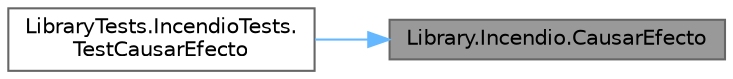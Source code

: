 digraph "Library.Incendio.CausarEfecto"
{
 // INTERACTIVE_SVG=YES
 // LATEX_PDF_SIZE
  bgcolor="transparent";
  edge [fontname=Helvetica,fontsize=10,labelfontname=Helvetica,labelfontsize=10];
  node [fontname=Helvetica,fontsize=10,shape=box,height=0.2,width=0.4];
  rankdir="RL";
  Node1 [id="Node000001",label="Library.Incendio.CausarEfecto",height=0.2,width=0.4,color="gray40", fillcolor="grey60", style="filled", fontcolor="black",tooltip="Causa el efecto \"Quemar\" en el Pokémon ingresado."];
  Node1 -> Node2 [id="edge1_Node000001_Node000002",dir="back",color="steelblue1",style="solid",tooltip=" "];
  Node2 [id="Node000002",label="LibraryTests.IncendioTests.\lTestCausarEfecto",height=0.2,width=0.4,color="grey40", fillcolor="white", style="filled",URL="$classLibraryTests_1_1IncendioTests.html#a60976f3a96e70d44b238a9ac66c80f60",tooltip="Este test comprueba que este ataque ocasione el efecto \"Quemar\" correctamente."];
}
